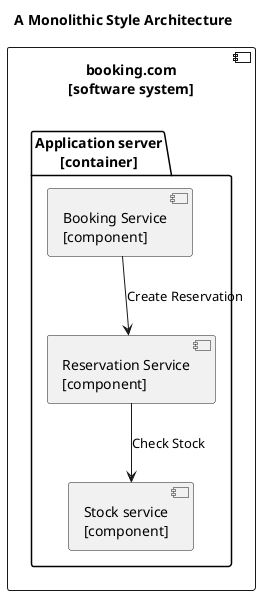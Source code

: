 @startuml
title A Monolithic Style Architecture
component bss as "booking.com\n[software system]\n"{
 folder bssc as "Application server\n[container]"{
  component bs as "Booking Service\n[component]"
  component rs as "Reservation Service\n[component]"
  component ss as "Stock service\n[component]"
 }
}
bs --> rs: Create Reservation
rs --> ss: Check Stock

newpage
title A Microservice Style Architecture

component bss as "booking.com\n[software system]\n"{
  component bs as "Booking Service\n[container]"
  component ra as "Reservation API\n[container]"
  component sa as "Stock API\n[container]"
}
bs --> ra: Create Reservation
ra --> sa: Check Stock

@enduml
